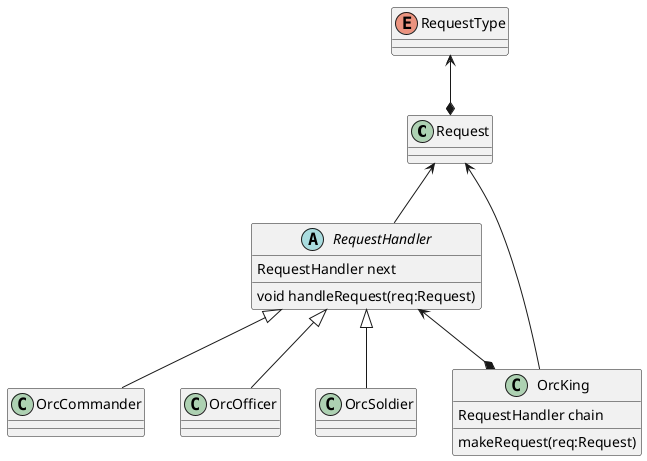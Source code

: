 @startuml

class Request
abstract class RequestHandler{
    RequestHandler next
    void handleRequest(req:Request)
}

class OrcCommander
class OrcOfficer
class OrcSoldier

RequestHandler <|-- OrcCommander
RequestHandler <|-- OrcOfficer
RequestHandler <|-- OrcSoldier

enum RequestType

class OrcKing{
    RequestHandler chain
    makeRequest(req:Request)
}

RequestHandler <--* OrcKing
Request <-- OrcKing
Request <-- RequestHandler
RequestType <--* Request


@enduml